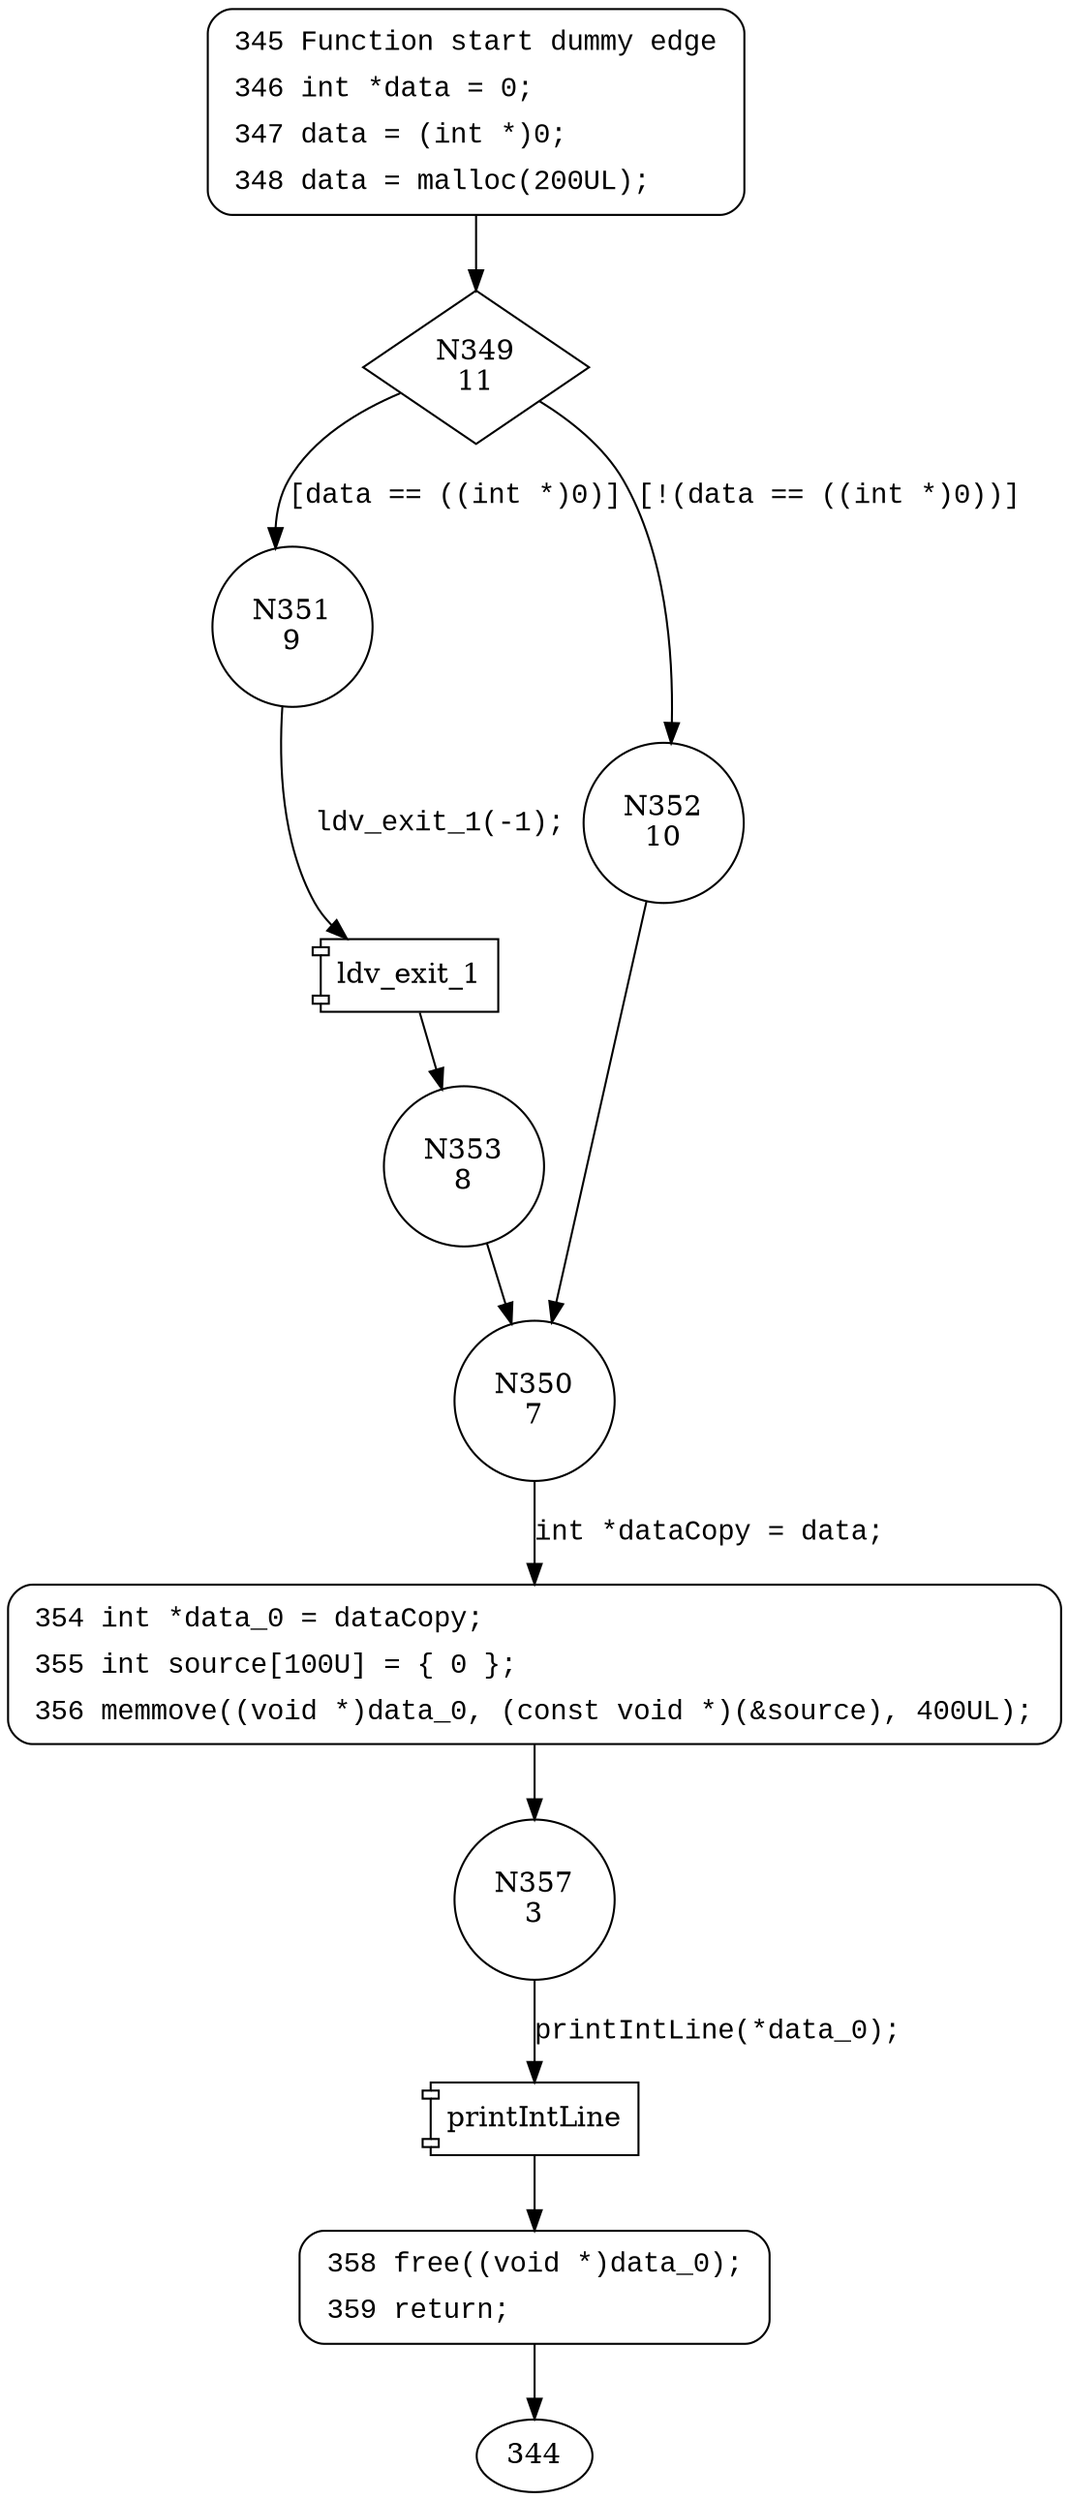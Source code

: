 digraph CWE122_Heap_Based_Buffer_Overflow__c_CWE805_int_memmove_31_bad {
349 [shape="diamond" label="N349\n11"]
351 [shape="circle" label="N351\n9"]
352 [shape="circle" label="N352\n10"]
350 [shape="circle" label="N350\n7"]
354 [shape="circle" label="N354\n6"]
357 [shape="circle" label="N357\n3"]
358 [shape="circle" label="N358\n2"]
353 [shape="circle" label="N353\n8"]
345 [style="filled,bold" penwidth="1" fillcolor="white" fontname="Courier New" shape="Mrecord" label=<<table border="0" cellborder="0" cellpadding="3" bgcolor="white"><tr><td align="right">345</td><td align="left">Function start dummy edge</td></tr><tr><td align="right">346</td><td align="left">int *data = 0;</td></tr><tr><td align="right">347</td><td align="left">data = (int *)0;</td></tr><tr><td align="right">348</td><td align="left">data = malloc(200UL);</td></tr></table>>]
345 -> 349[label=""]
354 [style="filled,bold" penwidth="1" fillcolor="white" fontname="Courier New" shape="Mrecord" label=<<table border="0" cellborder="0" cellpadding="3" bgcolor="white"><tr><td align="right">354</td><td align="left">int *data_0 = dataCopy;</td></tr><tr><td align="right">355</td><td align="left">int source[100U] = &#123; 0 &#125;;</td></tr><tr><td align="right">356</td><td align="left">memmove((void *)data_0, (const void *)(&amp;source), 400UL);</td></tr></table>>]
354 -> 357[label=""]
358 [style="filled,bold" penwidth="1" fillcolor="white" fontname="Courier New" shape="Mrecord" label=<<table border="0" cellborder="0" cellpadding="3" bgcolor="white"><tr><td align="right">358</td><td align="left">free((void *)data_0);</td></tr><tr><td align="right">359</td><td align="left">return;</td></tr></table>>]
358 -> 344[label=""]
349 -> 351 [label="[data == ((int *)0)]" fontname="Courier New"]
349 -> 352 [label="[!(data == ((int *)0))]" fontname="Courier New"]
350 -> 354 [label="int *dataCopy = data;" fontname="Courier New"]
100008 [shape="component" label="printIntLine"]
357 -> 100008 [label="printIntLine(*data_0);" fontname="Courier New"]
100008 -> 358 [label="" fontname="Courier New"]
100009 [shape="component" label="ldv_exit_1"]
351 -> 100009 [label="ldv_exit_1(-1);" fontname="Courier New"]
100009 -> 353 [label="" fontname="Courier New"]
352 -> 350 [label="" fontname="Courier New"]
353 -> 350 [label="" fontname="Courier New"]
}
